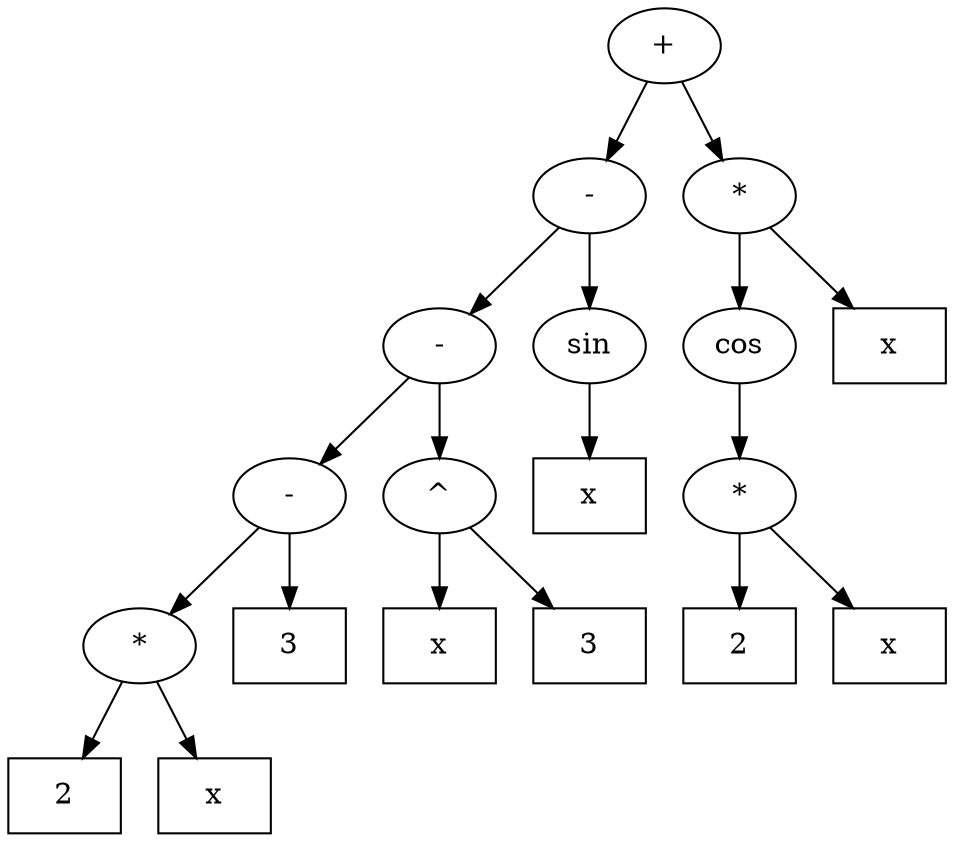 digraph TREE {

	peak0x560dbac41b40 [label = "+"];
		peak0x560dbac41b40 -> peak0x560dbac41a90
	peak0x560dbac41a90 [label = "-"];
		peak0x560dbac41a90 -> peak0x560dbac419d0
	peak0x560dbac419d0 [label = "-"];
		peak0x560dbac419d0 -> peak0x560dbac41970
	peak0x560dbac41970 [label = "-"];
		peak0x560dbac41970 -> peak0x560dbac41500
	peak0x560dbac41500 [label = "*"];
		peak0x560dbac41500 -> peak0x560dbac414d0
	peak0x560dbac414d0 [label = "2" shape = box];
		peak0x560dbac41500 -> peak0x560dbac41530
	peak0x560dbac41530 [label = "x" shape = box];
		peak0x560dbac41970 -> peak0x560dbac419a0
	peak0x560dbac419a0 [label = "3" shape = box];
		peak0x560dbac419d0 -> peak0x560dbac41a30
	peak0x560dbac41a30 [label = "^"];
		peak0x560dbac41a30 -> peak0x560dbac41a00
	peak0x560dbac41a00 [label = "x" shape = box];
		peak0x560dbac41a30 -> peak0x560dbac41a60
	peak0x560dbac41a60 [label = "3" shape = box];
		peak0x560dbac41a90 -> peak0x560dbac41ac0
	peak0x560dbac41ac0 [label = "sin"];
		peak0x560dbac41ac0 -> peak0x560dbac41b10
	peak0x560dbac41b10 [label = "x" shape = box];
		peak0x560dbac41b40 -> peak0x560dbac41c50
	peak0x560dbac41c50 [label = "*"];
		peak0x560dbac41c50 -> peak0x560dbac41b70
	peak0x560dbac41b70 [label = "cos"];
		peak0x560dbac41b70 -> peak0x560dbac41bf0
	peak0x560dbac41bf0 [label = "*"];
		peak0x560dbac41bf0 -> peak0x560dbac41bc0
	peak0x560dbac41bc0 [label = "2" shape = box];
		peak0x560dbac41bf0 -> peak0x560dbac41c20
	peak0x560dbac41c20 [label = "x" shape = box];
		peak0x560dbac41c50 -> peak0x560dbac41c80
	peak0x560dbac41c80 [label = "x" shape = box];
}
